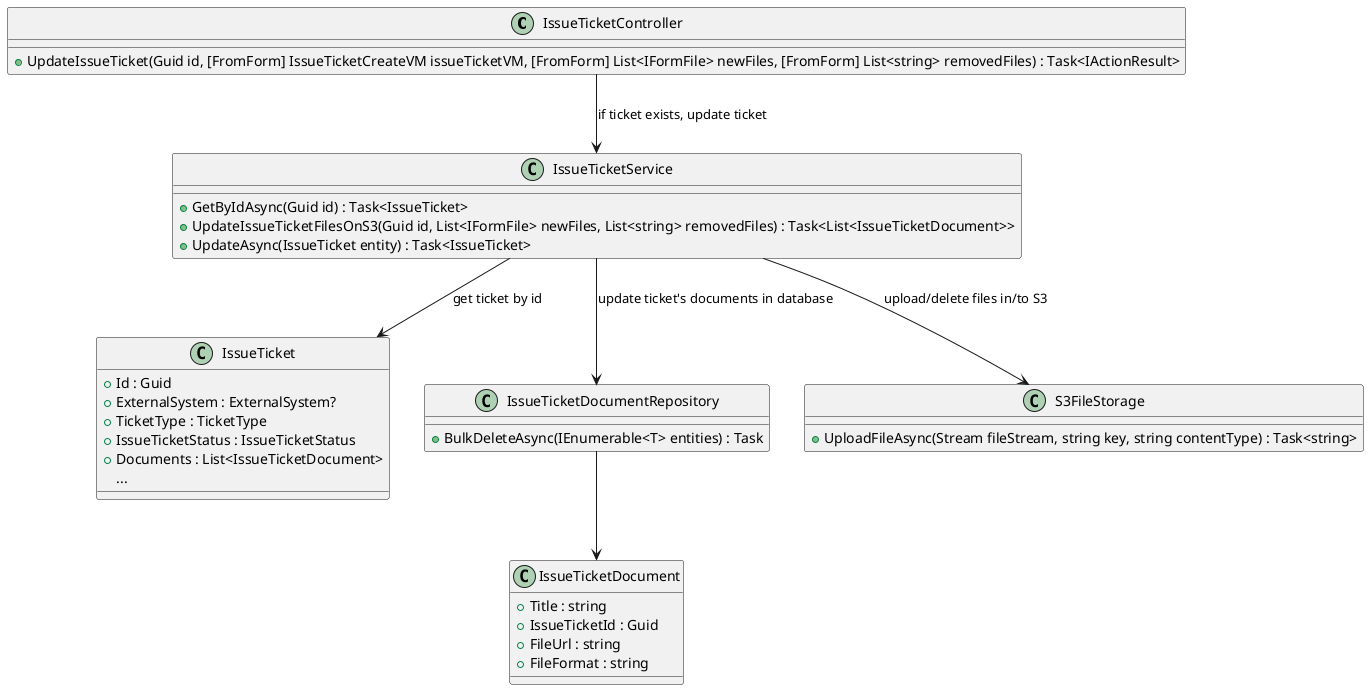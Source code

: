 @startuml
class IssueTicketController {
    +UpdateIssueTicket(Guid id, [FromForm] IssueTicketCreateVM issueTicketVM, [FromForm] List<IFormFile> newFiles, [FromForm] List<string> removedFiles) : Task<IActionResult>
}

class IssueTicketService {
    +GetByIdAsync(Guid id) : Task<IssueTicket>
    +UpdateIssueTicketFilesOnS3(Guid id, List<IFormFile> newFiles, List<string> removedFiles) : Task<List<IssueTicketDocument>>
    +UpdateAsync(IssueTicket entity) : Task<IssueTicket>
}

class IssueTicket {
    +Id : Guid 
    +ExternalSystem : ExternalSystem?
    +TicketType : TicketType
    +IssueTicketStatus : IssueTicketStatus 
    +Documents : List<IssueTicketDocument>
    ...
}

class IssueTicketDocumentRepository {
    +BulkDeleteAsync(IEnumerable<T> entities) : Task
}

class IssueTicketDocument {
    +Title : string
    +IssueTicketId : Guid
    +FileUrl : string
    +FileFormat : string
}

class S3FileStorage {
    +UploadFileAsync(Stream fileStream, string key, string contentType) : Task<string>
}

IssueTicketController --> IssueTicketService : "if ticket exists, update ticket"
IssueTicketService --> IssueTicket : "get ticket by id"
IssueTicketService --> IssueTicketDocumentRepository : "update ticket's documents in database"
IssueTicketService --> S3FileStorage : "upload/delete files in/to S3"
IssueTicketDocumentRepository --> IssueTicketDocument

@enduml